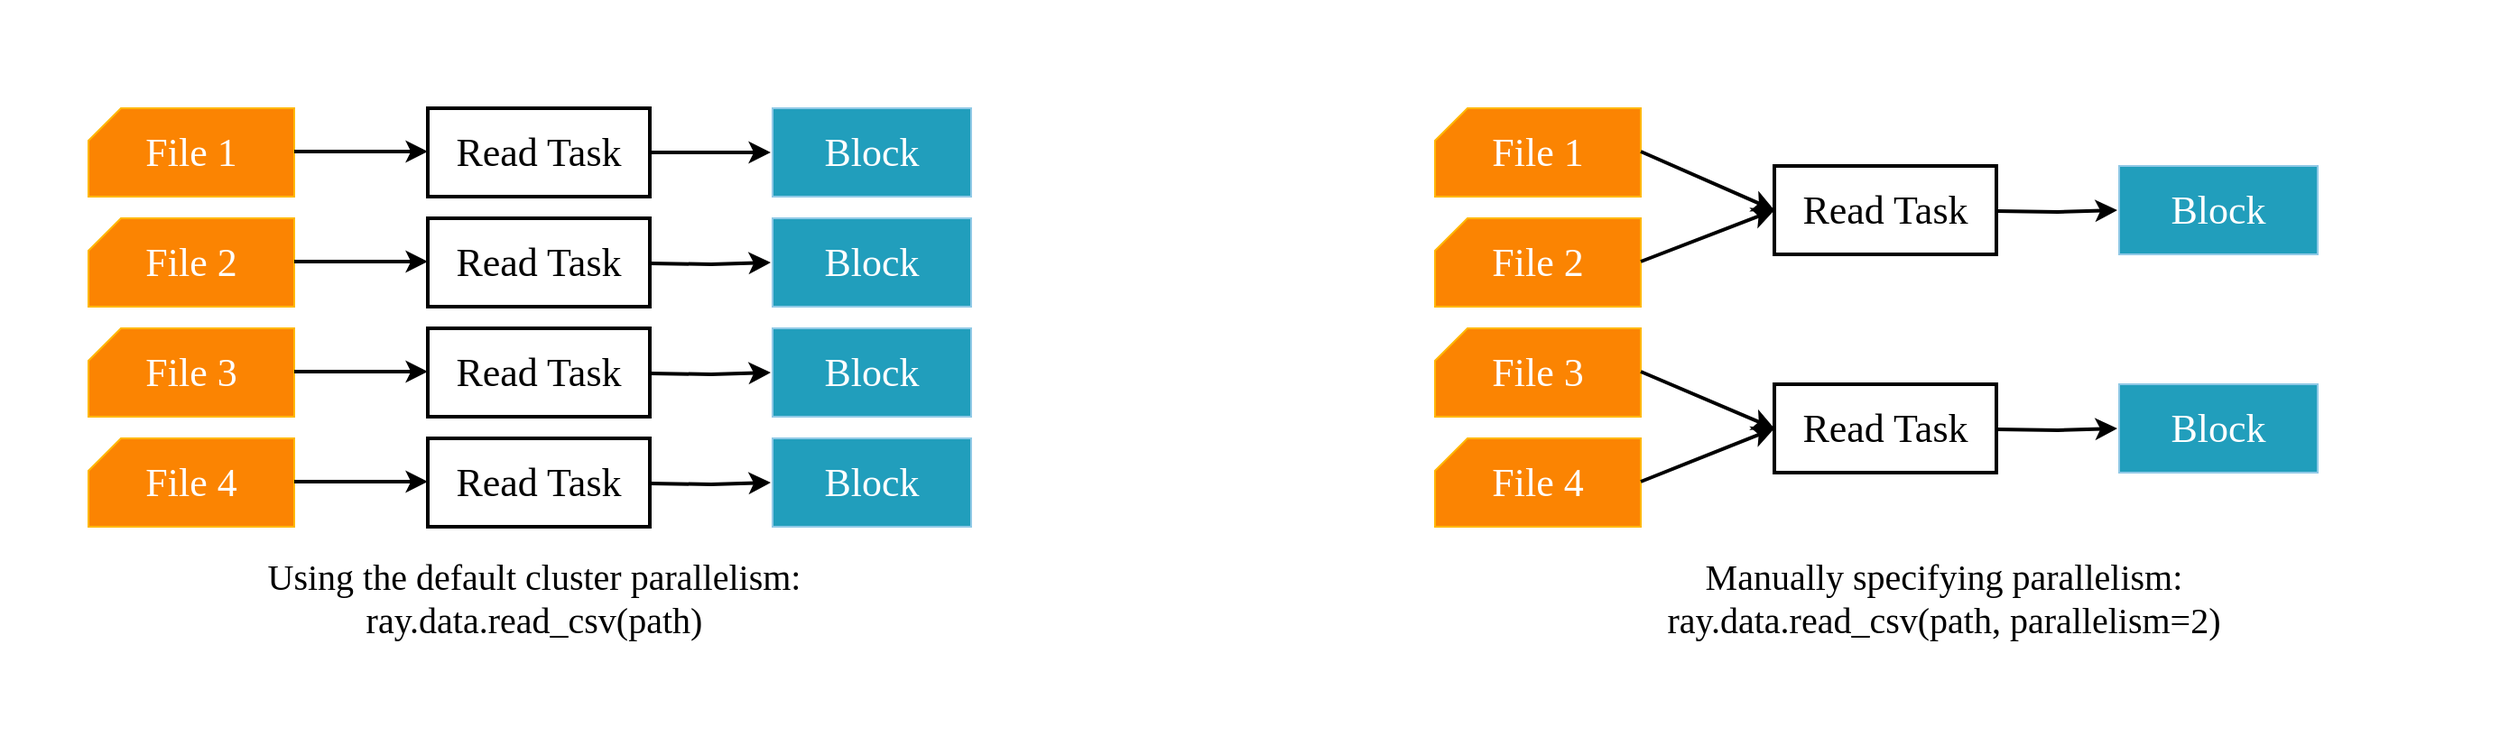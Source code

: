 <mxfile version="22.1.11" type="device">
  <diagram name="第 1 页" id="RiyzWxT4RloGqWYnUwmC">
    <mxGraphModel dx="2120" dy="1371" grid="0" gridSize="10" guides="1" tooltips="1" connect="1" arrows="1" fold="1" page="1" pageScale="1" pageWidth="1654" pageHeight="2336" math="0" shadow="0">
      <root>
        <mxCell id="0" />
        <mxCell id="1" parent="0" />
        <mxCell id="L-c4Mu9GiuPDpKp_LTlZ-1" value="" style="rounded=0;whiteSpace=wrap;html=1;strokeColor=none;fillColor=none;" vertex="1" parent="1">
          <mxGeometry x="125" y="395" width="1384" height="407" as="geometry" />
        </mxCell>
        <mxCell id="P8Mqd3i1ZP-7e1r_wHSP-1" value="&lt;font color=&quot;#ffffff&quot; style=&quot;font-size: 22px;&quot; face=&quot;Times New Roman&quot;&gt;File 1&lt;/font&gt;" style="shape=card;whiteSpace=wrap;html=1;size=18;fillColor=#FB8402;strokeColor=#FFB703;fontSize=22;" parent="1" vertex="1">
          <mxGeometry x="174" y="455" width="114" height="49" as="geometry" />
        </mxCell>
        <mxCell id="P8Mqd3i1ZP-7e1r_wHSP-2" value="&lt;font color=&quot;#ffffff&quot; style=&quot;font-size: 22px;&quot; face=&quot;Times New Roman&quot;&gt;File 2&lt;/font&gt;" style="shape=card;whiteSpace=wrap;html=1;size=18;fillColor=#FB8402;strokeColor=#FFB703;fontSize=22;" parent="1" vertex="1">
          <mxGeometry x="174" y="516" width="114" height="49" as="geometry" />
        </mxCell>
        <mxCell id="P8Mqd3i1ZP-7e1r_wHSP-3" value="&lt;font color=&quot;#ffffff&quot; style=&quot;font-size: 22px;&quot; face=&quot;Times New Roman&quot;&gt;File 3&lt;/font&gt;" style="shape=card;whiteSpace=wrap;html=1;size=18;fillColor=#FB8402;strokeColor=#FFB703;fontSize=22;" parent="1" vertex="1">
          <mxGeometry x="174" y="577" width="114" height="49" as="geometry" />
        </mxCell>
        <mxCell id="P8Mqd3i1ZP-7e1r_wHSP-4" value="&lt;font color=&quot;#ffffff&quot; style=&quot;font-size: 22px;&quot; face=&quot;Times New Roman&quot;&gt;File 4&lt;/font&gt;" style="shape=card;whiteSpace=wrap;html=1;size=18;fillColor=#FB8402;strokeColor=#FFB703;fontSize=22;" parent="1" vertex="1">
          <mxGeometry x="174" y="638" width="114" height="49" as="geometry" />
        </mxCell>
        <mxCell id="P8Mqd3i1ZP-7e1r_wHSP-5" value="" style="endArrow=classic;html=1;rounded=0;strokeWidth=2;fontSize=22;" parent="1" edge="1">
          <mxGeometry width="50" height="50" relative="1" as="geometry">
            <mxPoint x="288" y="479" as="sourcePoint" />
            <mxPoint x="362" y="479" as="targetPoint" />
          </mxGeometry>
        </mxCell>
        <mxCell id="P8Mqd3i1ZP-7e1r_wHSP-6" value="" style="endArrow=classic;html=1;rounded=0;strokeWidth=2;fontSize=22;" parent="1" edge="1">
          <mxGeometry width="50" height="50" relative="1" as="geometry">
            <mxPoint x="288" y="540" as="sourcePoint" />
            <mxPoint x="362" y="540" as="targetPoint" />
          </mxGeometry>
        </mxCell>
        <mxCell id="P8Mqd3i1ZP-7e1r_wHSP-7" value="" style="endArrow=classic;html=1;rounded=0;strokeWidth=2;fontSize=22;" parent="1" edge="1">
          <mxGeometry width="50" height="50" relative="1" as="geometry">
            <mxPoint x="288" y="601" as="sourcePoint" />
            <mxPoint x="362" y="601" as="targetPoint" />
          </mxGeometry>
        </mxCell>
        <mxCell id="P8Mqd3i1ZP-7e1r_wHSP-8" value="" style="endArrow=classic;html=1;rounded=0;strokeWidth=2;fontSize=22;" parent="1" edge="1">
          <mxGeometry width="50" height="50" relative="1" as="geometry">
            <mxPoint x="288" y="662" as="sourcePoint" />
            <mxPoint x="362" y="662" as="targetPoint" />
          </mxGeometry>
        </mxCell>
        <mxCell id="P8Mqd3i1ZP-7e1r_wHSP-17" style="edgeStyle=orthogonalEdgeStyle;rounded=0;orthogonalLoop=1;jettySize=auto;html=1;strokeWidth=2;fontSize=22;" parent="1" source="P8Mqd3i1ZP-7e1r_wHSP-9" edge="1">
          <mxGeometry relative="1" as="geometry">
            <mxPoint x="552" y="479.5" as="targetPoint" />
          </mxGeometry>
        </mxCell>
        <mxCell id="P8Mqd3i1ZP-7e1r_wHSP-9" value="&lt;font style=&quot;font-size: 22px;&quot; face=&quot;Times New Roman&quot;&gt;Read Task&lt;/font&gt;" style="rounded=0;whiteSpace=wrap;html=1;strokeWidth=2;fontSize=22;" parent="1" vertex="1">
          <mxGeometry x="362" y="455" width="123" height="49" as="geometry" />
        </mxCell>
        <mxCell id="P8Mqd3i1ZP-7e1r_wHSP-13" value="&lt;font style=&quot;font-size: 22px;&quot; face=&quot;Times New Roman&quot;&gt;Read Task&lt;/font&gt;" style="rounded=0;whiteSpace=wrap;html=1;strokeWidth=2;fontSize=22;" parent="1" vertex="1">
          <mxGeometry x="362" y="516" width="123" height="49" as="geometry" />
        </mxCell>
        <mxCell id="P8Mqd3i1ZP-7e1r_wHSP-14" value="&lt;font style=&quot;font-size: 22px;&quot; face=&quot;Times New Roman&quot;&gt;Read Task&lt;/font&gt;" style="rounded=0;whiteSpace=wrap;html=1;strokeWidth=2;fontSize=22;" parent="1" vertex="1">
          <mxGeometry x="362" y="577" width="123" height="49" as="geometry" />
        </mxCell>
        <mxCell id="P8Mqd3i1ZP-7e1r_wHSP-15" value="&lt;font style=&quot;font-size: 22px;&quot; face=&quot;Times New Roman&quot;&gt;Read Task&lt;/font&gt;" style="rounded=0;whiteSpace=wrap;html=1;strokeWidth=2;fontSize=22;" parent="1" vertex="1">
          <mxGeometry x="362" y="638" width="123" height="49" as="geometry" />
        </mxCell>
        <mxCell id="P8Mqd3i1ZP-7e1r_wHSP-16" value="&lt;font style=&quot;font-size: 22px;&quot; face=&quot;Times New Roman&quot; color=&quot;#ffffff&quot;&gt;Block&lt;/font&gt;" style="rounded=0;whiteSpace=wrap;html=1;fillColor=#219EBC;strokeColor=#90C9E6;fontSize=22;" parent="1" vertex="1">
          <mxGeometry x="553" y="455" width="110" height="49" as="geometry" />
        </mxCell>
        <mxCell id="P8Mqd3i1ZP-7e1r_wHSP-18" style="edgeStyle=orthogonalEdgeStyle;rounded=0;orthogonalLoop=1;jettySize=auto;html=1;strokeWidth=2;fontSize=22;" parent="1" edge="1">
          <mxGeometry relative="1" as="geometry">
            <mxPoint x="552" y="540.5" as="targetPoint" />
            <mxPoint x="485" y="541" as="sourcePoint" />
          </mxGeometry>
        </mxCell>
        <mxCell id="P8Mqd3i1ZP-7e1r_wHSP-19" value="&lt;font style=&quot;font-size: 22px;&quot; face=&quot;Times New Roman&quot; color=&quot;#ffffff&quot;&gt;Block&lt;/font&gt;" style="rounded=0;whiteSpace=wrap;html=1;fillColor=#219EBC;strokeColor=#90C9E6;fontSize=22;" parent="1" vertex="1">
          <mxGeometry x="553" y="516" width="110" height="49" as="geometry" />
        </mxCell>
        <mxCell id="P8Mqd3i1ZP-7e1r_wHSP-20" style="edgeStyle=orthogonalEdgeStyle;rounded=0;orthogonalLoop=1;jettySize=auto;html=1;strokeWidth=2;fontSize=22;" parent="1" edge="1">
          <mxGeometry relative="1" as="geometry">
            <mxPoint x="552" y="601.5" as="targetPoint" />
            <mxPoint x="485" y="602" as="sourcePoint" />
          </mxGeometry>
        </mxCell>
        <mxCell id="P8Mqd3i1ZP-7e1r_wHSP-21" value="&lt;font style=&quot;font-size: 22px;&quot; face=&quot;Times New Roman&quot; color=&quot;#ffffff&quot;&gt;Block&lt;/font&gt;" style="rounded=0;whiteSpace=wrap;html=1;fillColor=#219EBC;strokeColor=#90C9E6;fontSize=22;" parent="1" vertex="1">
          <mxGeometry x="553" y="577" width="110" height="49" as="geometry" />
        </mxCell>
        <mxCell id="P8Mqd3i1ZP-7e1r_wHSP-22" style="edgeStyle=orthogonalEdgeStyle;rounded=0;orthogonalLoop=1;jettySize=auto;html=1;strokeWidth=2;fontSize=22;" parent="1" edge="1">
          <mxGeometry relative="1" as="geometry">
            <mxPoint x="552" y="662.5" as="targetPoint" />
            <mxPoint x="485" y="663" as="sourcePoint" />
          </mxGeometry>
        </mxCell>
        <mxCell id="P8Mqd3i1ZP-7e1r_wHSP-23" value="&lt;font style=&quot;font-size: 22px;&quot; face=&quot;Times New Roman&quot; color=&quot;#ffffff&quot;&gt;Block&lt;/font&gt;" style="rounded=0;whiteSpace=wrap;html=1;fillColor=#219EBC;strokeColor=#90C9E6;fontSize=22;" parent="1" vertex="1">
          <mxGeometry x="553" y="638" width="110" height="49" as="geometry" />
        </mxCell>
        <mxCell id="P8Mqd3i1ZP-7e1r_wHSP-24" value="&lt;font color=&quot;#ffffff&quot; style=&quot;font-size: 22px;&quot; face=&quot;Times New Roman&quot;&gt;File 1&lt;/font&gt;" style="shape=card;whiteSpace=wrap;html=1;size=18;fillColor=#FB8402;strokeColor=#FFB703;fontSize=22;" parent="1" vertex="1">
          <mxGeometry x="920" y="455" width="114" height="49" as="geometry" />
        </mxCell>
        <mxCell id="P8Mqd3i1ZP-7e1r_wHSP-25" value="&lt;font color=&quot;#ffffff&quot; style=&quot;font-size: 22px;&quot; face=&quot;Times New Roman&quot;&gt;File 2&lt;/font&gt;" style="shape=card;whiteSpace=wrap;html=1;size=18;fillColor=#FB8402;strokeColor=#FFB703;fontSize=22;" parent="1" vertex="1">
          <mxGeometry x="920" y="516" width="114" height="49" as="geometry" />
        </mxCell>
        <mxCell id="P8Mqd3i1ZP-7e1r_wHSP-26" value="&lt;font color=&quot;#ffffff&quot; style=&quot;font-size: 22px;&quot; face=&quot;Times New Roman&quot;&gt;File 3&lt;/font&gt;" style="shape=card;whiteSpace=wrap;html=1;size=18;fillColor=#FB8402;strokeColor=#FFB703;fontSize=22;" parent="1" vertex="1">
          <mxGeometry x="920" y="577" width="114" height="49" as="geometry" />
        </mxCell>
        <mxCell id="P8Mqd3i1ZP-7e1r_wHSP-27" value="&lt;font color=&quot;#ffffff&quot; style=&quot;font-size: 22px;&quot; face=&quot;Times New Roman&quot;&gt;File 4&lt;/font&gt;" style="shape=card;whiteSpace=wrap;html=1;size=18;fillColor=#FB8402;strokeColor=#FFB703;fontSize=22;" parent="1" vertex="1">
          <mxGeometry x="920" y="638" width="114" height="49" as="geometry" />
        </mxCell>
        <mxCell id="P8Mqd3i1ZP-7e1r_wHSP-28" value="" style="endArrow=classic;html=1;rounded=0;strokeWidth=2;entryX=0;entryY=0.5;entryDx=0;entryDy=0;fontSize=22;" parent="1" target="P8Mqd3i1ZP-7e1r_wHSP-34" edge="1">
          <mxGeometry width="50" height="50" relative="1" as="geometry">
            <mxPoint x="1034" y="479" as="sourcePoint" />
            <mxPoint x="1108" y="479" as="targetPoint" />
          </mxGeometry>
        </mxCell>
        <mxCell id="P8Mqd3i1ZP-7e1r_wHSP-29" value="" style="endArrow=classic;html=1;rounded=0;strokeWidth=2;entryX=0;entryY=0.5;entryDx=0;entryDy=0;fontSize=22;" parent="1" target="P8Mqd3i1ZP-7e1r_wHSP-34" edge="1">
          <mxGeometry width="50" height="50" relative="1" as="geometry">
            <mxPoint x="1034" y="540" as="sourcePoint" />
            <mxPoint x="1108" y="540" as="targetPoint" />
          </mxGeometry>
        </mxCell>
        <mxCell id="P8Mqd3i1ZP-7e1r_wHSP-30" value="" style="endArrow=classic;html=1;rounded=0;strokeWidth=2;entryX=0;entryY=0.5;entryDx=0;entryDy=0;fontSize=22;" parent="1" target="P8Mqd3i1ZP-7e1r_wHSP-35" edge="1">
          <mxGeometry width="50" height="50" relative="1" as="geometry">
            <mxPoint x="1034" y="601" as="sourcePoint" />
            <mxPoint x="1108" y="601" as="targetPoint" />
          </mxGeometry>
        </mxCell>
        <mxCell id="P8Mqd3i1ZP-7e1r_wHSP-31" value="" style="endArrow=classic;html=1;rounded=0;strokeWidth=2;entryX=0;entryY=0.5;entryDx=0;entryDy=0;fontSize=22;" parent="1" target="P8Mqd3i1ZP-7e1r_wHSP-35" edge="1">
          <mxGeometry width="50" height="50" relative="1" as="geometry">
            <mxPoint x="1034" y="662" as="sourcePoint" />
            <mxPoint x="1108" y="662" as="targetPoint" />
          </mxGeometry>
        </mxCell>
        <mxCell id="P8Mqd3i1ZP-7e1r_wHSP-34" value="&lt;font style=&quot;font-size: 22px;&quot; face=&quot;Times New Roman&quot;&gt;Read Task&lt;/font&gt;" style="rounded=0;whiteSpace=wrap;html=1;strokeWidth=2;fontSize=22;" parent="1" vertex="1">
          <mxGeometry x="1108" y="487" width="123" height="49" as="geometry" />
        </mxCell>
        <mxCell id="P8Mqd3i1ZP-7e1r_wHSP-35" value="&lt;font style=&quot;font-size: 22px;&quot; face=&quot;Times New Roman&quot;&gt;Read Task&lt;/font&gt;" style="rounded=0;whiteSpace=wrap;html=1;strokeWidth=2;fontSize=22;" parent="1" vertex="1">
          <mxGeometry x="1108" y="608" width="123" height="49" as="geometry" />
        </mxCell>
        <mxCell id="P8Mqd3i1ZP-7e1r_wHSP-38" style="edgeStyle=orthogonalEdgeStyle;rounded=0;orthogonalLoop=1;jettySize=auto;html=1;strokeWidth=2;fontSize=22;" parent="1" edge="1">
          <mxGeometry relative="1" as="geometry">
            <mxPoint x="1298" y="511.5" as="targetPoint" />
            <mxPoint x="1231" y="512" as="sourcePoint" />
          </mxGeometry>
        </mxCell>
        <mxCell id="P8Mqd3i1ZP-7e1r_wHSP-39" value="&lt;font style=&quot;font-size: 22px;&quot; face=&quot;Times New Roman&quot; color=&quot;#ffffff&quot;&gt;Block&lt;/font&gt;" style="rounded=0;whiteSpace=wrap;html=1;fillColor=#219EBC;strokeColor=#90C9E6;fontSize=22;" parent="1" vertex="1">
          <mxGeometry x="1299" y="487" width="110" height="49" as="geometry" />
        </mxCell>
        <mxCell id="P8Mqd3i1ZP-7e1r_wHSP-40" style="edgeStyle=orthogonalEdgeStyle;rounded=0;orthogonalLoop=1;jettySize=auto;html=1;strokeWidth=2;fontSize=22;" parent="1" edge="1">
          <mxGeometry relative="1" as="geometry">
            <mxPoint x="1298" y="632.5" as="targetPoint" />
            <mxPoint x="1231" y="633" as="sourcePoint" />
          </mxGeometry>
        </mxCell>
        <mxCell id="P8Mqd3i1ZP-7e1r_wHSP-41" value="&lt;font style=&quot;font-size: 22px;&quot; face=&quot;Times New Roman&quot; color=&quot;#ffffff&quot;&gt;Block&lt;/font&gt;" style="rounded=0;whiteSpace=wrap;html=1;fillColor=#219EBC;strokeColor=#90C9E6;fontSize=22;" parent="1" vertex="1">
          <mxGeometry x="1299" y="608" width="110" height="49" as="geometry" />
        </mxCell>
        <mxCell id="P8Mqd3i1ZP-7e1r_wHSP-44" value="&lt;div style=&quot;font-size: 20px;&quot;&gt;&lt;font face=&quot;Times New Roman&quot; style=&quot;font-size: 20px;&quot;&gt;Using the default cluster parallelism:&lt;/font&gt;&lt;/div&gt;&lt;div style=&quot;font-size: 20px;&quot;&gt;&lt;font face=&quot;Comic Sans MS&quot; style=&quot;font-size: 20px;&quot;&gt;ray.data.read_csv(path)&lt;/font&gt;&lt;/div&gt;" style="text;html=1;strokeColor=none;fillColor=none;align=center;verticalAlign=middle;whiteSpace=wrap;rounded=0;" parent="1" vertex="1">
          <mxGeometry x="201" y="695" width="440" height="62" as="geometry" />
        </mxCell>
        <mxCell id="P8Mqd3i1ZP-7e1r_wHSP-45" value="&lt;div style=&quot;font-size: 20px;&quot;&gt;&lt;div&gt;&lt;font face=&quot;Times New Roman&quot;&gt;Manually specifying parallelism:&lt;/font&gt;&lt;/div&gt;&lt;div&gt;&lt;font face=&quot;Comic Sans MS&quot;&gt;ray.data.read_csv(path, parallelism=2)&lt;/font&gt;&lt;/div&gt;&lt;/div&gt;" style="text;html=1;strokeColor=none;fillColor=none;align=center;verticalAlign=middle;whiteSpace=wrap;rounded=0;" parent="1" vertex="1">
          <mxGeometry x="982" y="695" width="440" height="62" as="geometry" />
        </mxCell>
      </root>
    </mxGraphModel>
  </diagram>
</mxfile>
